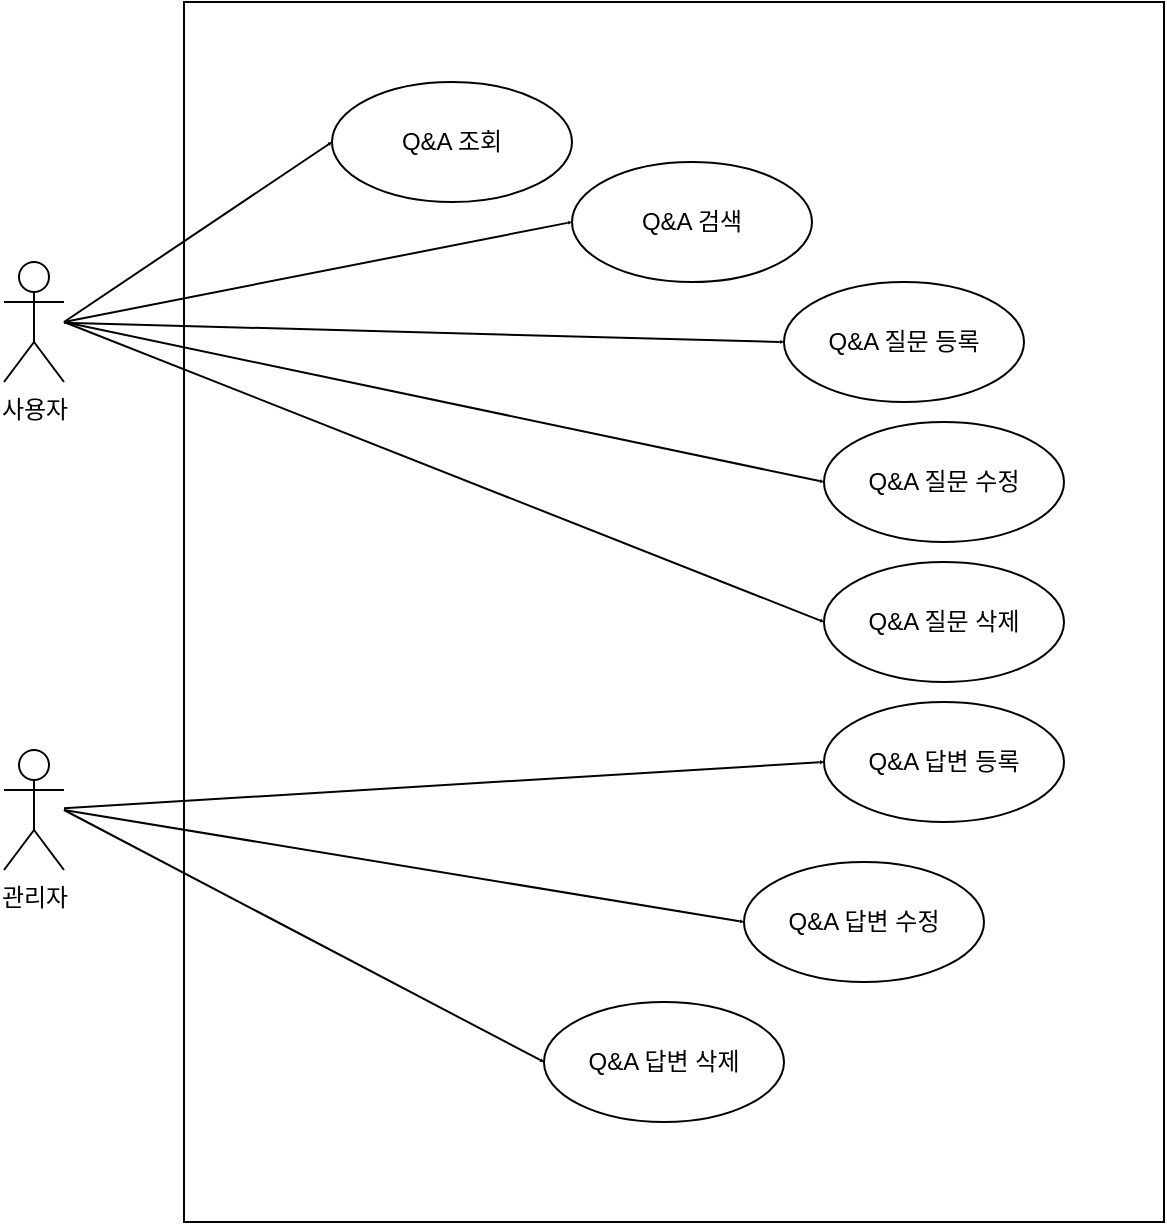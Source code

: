 <mxfile version="20.6.0" type="device"><diagram id="ka3LojQhG26WRkt4MAbv" name="페이지-1"><mxGraphModel dx="1120" dy="1307" grid="1" gridSize="10" guides="1" tooltips="1" connect="1" arrows="1" fold="1" page="1" pageScale="1" pageWidth="827" pageHeight="1169" math="0" shadow="0"><root><mxCell id="0"/><mxCell id="1" parent="0"/><mxCell id="CdVHAe6YTH8m6LNls26d-1" value="사용자" style="shape=umlActor;verticalLabelPosition=bottom;verticalAlign=top;html=1;outlineConnect=0;" parent="1" vertex="1"><mxGeometry x="130" y="340" width="30" height="60" as="geometry"/></mxCell><mxCell id="CdVHAe6YTH8m6LNls26d-4" value="" style="rounded=0;whiteSpace=wrap;html=1;" parent="1" vertex="1"><mxGeometry x="220" y="210" width="490" height="610" as="geometry"/></mxCell><mxCell id="CdVHAe6YTH8m6LNls26d-43" value="Q&amp;amp;A 조회" style="ellipse;whiteSpace=wrap;html=1;" parent="1" vertex="1"><mxGeometry x="294" y="250" width="120" height="60" as="geometry"/></mxCell><mxCell id="CdVHAe6YTH8m6LNls26d-54" value="" style="endArrow=open;endFill=1;endSize=0;html=1;rounded=0;entryX=0;entryY=0.5;entryDx=0;entryDy=0;startSize=0;" parent="1" target="eh1wWJtFIh837VZPBfe8-1" edge="1"><mxGeometry width="160" relative="1" as="geometry"><mxPoint x="160" y="370" as="sourcePoint"/><mxPoint x="470.0" y="585" as="targetPoint"/></mxGeometry></mxCell><mxCell id="CdVHAe6YTH8m6LNls26d-56" value="" style="endArrow=open;endFill=1;endSize=0;html=1;rounded=0;entryX=0;entryY=0.5;entryDx=0;entryDy=0;startSize=0;" parent="1" target="CdVHAe6YTH8m6LNls26d-43" edge="1"><mxGeometry width="160" relative="1" as="geometry"><mxPoint x="160" y="370" as="sourcePoint"/><mxPoint x="490" y="605" as="targetPoint"/></mxGeometry></mxCell><mxCell id="eh1wWJtFIh837VZPBfe8-1" value="Q&amp;amp;A 검색" style="ellipse;whiteSpace=wrap;html=1;" vertex="1" parent="1"><mxGeometry x="414" y="290" width="120" height="60" as="geometry"/></mxCell><mxCell id="eh1wWJtFIh837VZPBfe8-2" value="Q&amp;amp;A 질문 등록" style="ellipse;whiteSpace=wrap;html=1;" vertex="1" parent="1"><mxGeometry x="520" y="350" width="120" height="60" as="geometry"/></mxCell><mxCell id="eh1wWJtFIh837VZPBfe8-4" value="" style="endArrow=open;endFill=1;endSize=0;html=1;rounded=0;entryX=0;entryY=0.5;entryDx=0;entryDy=0;startSize=0;" edge="1" parent="1" source="CdVHAe6YTH8m6LNls26d-1" target="eh1wWJtFIh837VZPBfe8-2"><mxGeometry width="160" relative="1" as="geometry"><mxPoint x="160" y="550" as="sourcePoint"/><mxPoint x="315" y="564" as="targetPoint"/></mxGeometry></mxCell><mxCell id="eh1wWJtFIh837VZPBfe8-8" value="Q&amp;amp;A 답변 삭제" style="ellipse;whiteSpace=wrap;html=1;" vertex="1" parent="1"><mxGeometry x="400" y="710" width="120" height="60" as="geometry"/></mxCell><mxCell id="eh1wWJtFIh837VZPBfe8-9" value="" style="endArrow=open;endFill=1;endSize=0;html=1;rounded=0;entryX=0;entryY=0.5;entryDx=0;entryDy=0;startSize=0;" edge="1" parent="1" target="eh1wWJtFIh837VZPBfe8-8"><mxGeometry width="160" relative="1" as="geometry"><mxPoint x="160" y="614" as="sourcePoint"/><mxPoint x="315" y="644" as="targetPoint"/></mxGeometry></mxCell><mxCell id="eh1wWJtFIh837VZPBfe8-13" value="Q&amp;amp;A 답변 수정" style="ellipse;whiteSpace=wrap;html=1;" vertex="1" parent="1"><mxGeometry x="500" y="640" width="120" height="60" as="geometry"/></mxCell><mxCell id="eh1wWJtFIh837VZPBfe8-14" value="" style="endArrow=open;endFill=1;endSize=0;html=1;rounded=0;entryX=0;entryY=0.5;entryDx=0;entryDy=0;startSize=0;" edge="1" parent="1" target="eh1wWJtFIh837VZPBfe8-13"><mxGeometry width="160" relative="1" as="geometry"><mxPoint x="160" y="614" as="sourcePoint"/><mxPoint x="325" y="574" as="targetPoint"/></mxGeometry></mxCell><mxCell id="eh1wWJtFIh837VZPBfe8-15" value="Q&amp;amp;A 질문 삭제" style="ellipse;whiteSpace=wrap;html=1;" vertex="1" parent="1"><mxGeometry x="540" y="490" width="120" height="60" as="geometry"/></mxCell><mxCell id="eh1wWJtFIh837VZPBfe8-16" value="" style="endArrow=open;endFill=1;endSize=0;html=1;rounded=0;entryX=0;entryY=0.5;entryDx=0;entryDy=0;startSize=0;" edge="1" parent="1" target="eh1wWJtFIh837VZPBfe8-15"><mxGeometry width="160" relative="1" as="geometry"><mxPoint x="160" y="370" as="sourcePoint"/><mxPoint x="335" y="584" as="targetPoint"/></mxGeometry></mxCell><mxCell id="eh1wWJtFIh837VZPBfe8-17" value="Q&amp;amp;A 답변 등록" style="ellipse;whiteSpace=wrap;html=1;" vertex="1" parent="1"><mxGeometry x="540" y="560" width="120" height="60" as="geometry"/></mxCell><mxCell id="eh1wWJtFIh837VZPBfe8-18" value="" style="endArrow=open;endFill=1;endSize=0;html=1;rounded=0;entryX=0;entryY=0.5;entryDx=0;entryDy=0;startSize=0;" edge="1" parent="1" target="eh1wWJtFIh837VZPBfe8-17" source="eh1wWJtFIh837VZPBfe8-21"><mxGeometry width="160" relative="1" as="geometry"><mxPoint x="190" y="580" as="sourcePoint"/><mxPoint x="345" y="594" as="targetPoint"/></mxGeometry></mxCell><mxCell id="eh1wWJtFIh837VZPBfe8-19" value="Q&amp;amp;A 질문 수정" style="ellipse;whiteSpace=wrap;html=1;" vertex="1" parent="1"><mxGeometry x="540" y="420" width="120" height="60" as="geometry"/></mxCell><mxCell id="eh1wWJtFIh837VZPBfe8-20" value="" style="endArrow=open;endFill=1;endSize=0;html=1;rounded=0;entryX=0;entryY=0.5;entryDx=0;entryDy=0;startSize=0;" edge="1" parent="1" target="eh1wWJtFIh837VZPBfe8-19"><mxGeometry width="160" relative="1" as="geometry"><mxPoint x="160" y="370" as="sourcePoint"/><mxPoint x="275" y="784" as="targetPoint"/></mxGeometry></mxCell><mxCell id="eh1wWJtFIh837VZPBfe8-21" value="관리자" style="shape=umlActor;verticalLabelPosition=bottom;verticalAlign=top;html=1;outlineConnect=0;" vertex="1" parent="1"><mxGeometry x="130" y="584" width="30" height="60" as="geometry"/></mxCell></root></mxGraphModel></diagram></mxfile>